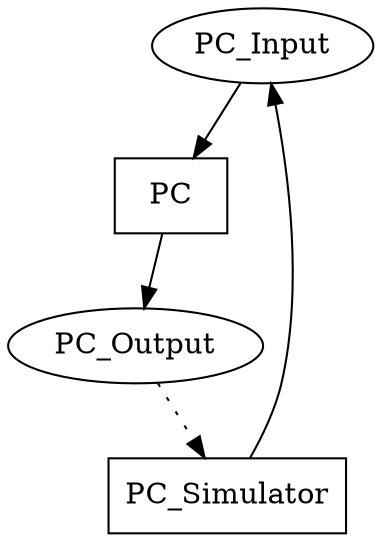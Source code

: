 digraph Program_Counter {
"PC_Input" [shape=oval];
"PC_Output" [shape=oval];
"PC" [shape=box];
"PC_Simulator" [shape=box];
"PC_Input" -> "PC";
"PC_Simulator" -> "PC_Input";
"PC" -> "PC_Output";
"PC_Output" -> "PC_Simulator" [style=dotted];
}
